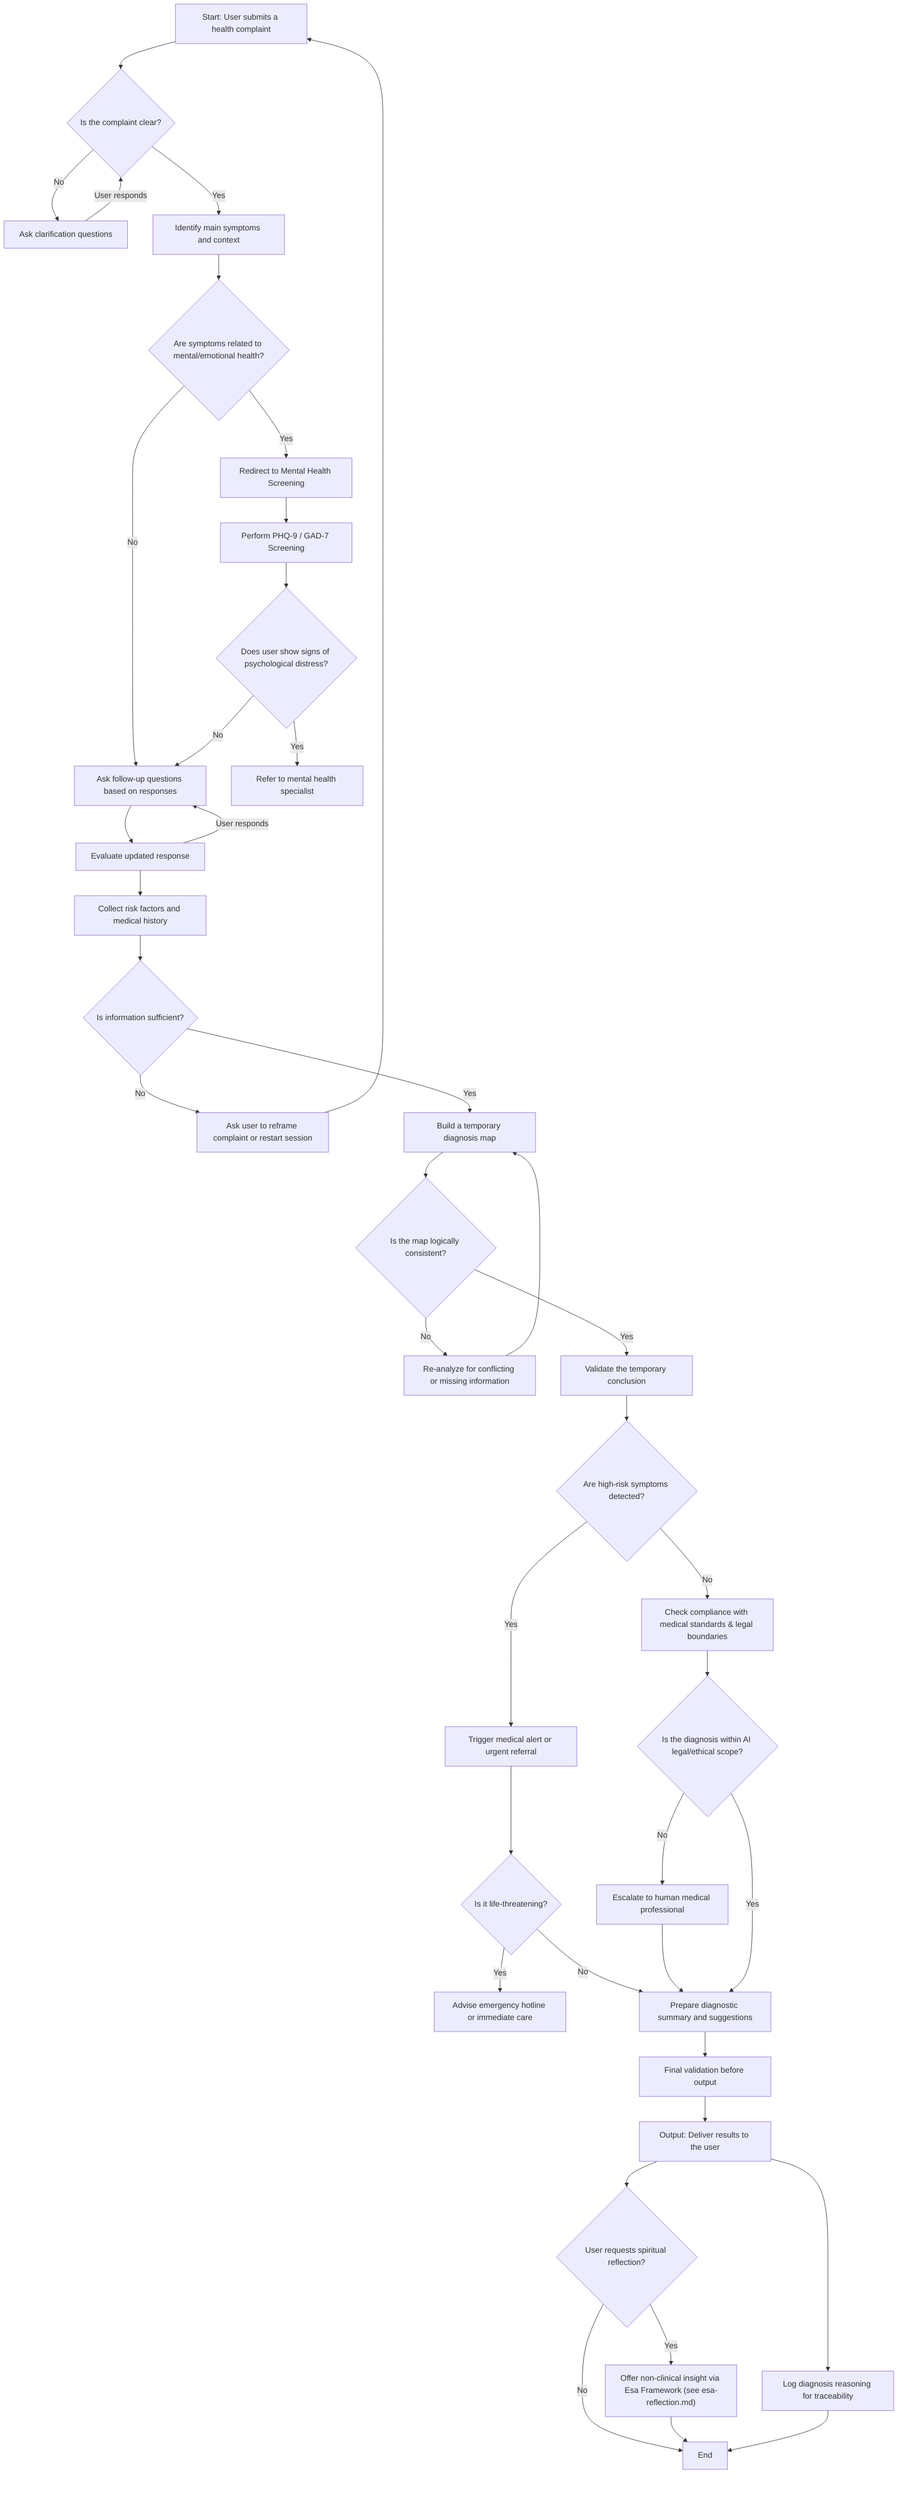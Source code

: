graph TD
    %% Inisiasi dari Pengguna
    A[Start: User submits a health complaint] --> B{Is the complaint clear?}
    B -- No --> B1[Ask clarification questions]
    B1 -->|User responds| B
    B -- Yes --> C[Identify main symptoms and context]

    %% Deteksi Awal Gangguan Psikologis
    C --> C1{Are symptoms related to mental/emotional health?}
    C1 -- Yes --> C2[Redirect to Mental Health Screening]
    C1 -- No --> D[Ask follow-up questions based on responses]

    %% Screening Mental Health (Opsional: PHQ-9 / GAD-7)
    C2 --> C3[Perform PHQ-9 / GAD-7 Screening]
    C3 --> C4{Does user show signs of psychological distress?}
    C4 -- Yes --> C5[Refer to mental health specialist]
    C4 -- No --> D

    %% Pengumpulan Informasi Tambahan
    D --> D1[Evaluate updated response]
    D1 -->|User responds| D
    D1 --> E[Collect risk factors and medical history]

    %% Pengecekan Kelengkapan Informasi
    E --> E1{Is information sufficient?}
    E1 -- No --> E2[Ask user to reframe complaint or restart session]
    E2 --> A
    E1 -- Yes --> F[Build a temporary diagnosis map]

    %% Peta Diagnosis Sementara
    F --> G{Is the map logically consistent?}
    G -- No --> G1[Re-analyze for conflicting or missing information]
    G1 --> F
    G -- Yes --> H[Validate the temporary conclusion]

    %% Deteksi Gejala Risiko Tinggi
    H --> I{Are high-risk symptoms detected?}
    I -- Yes --> I1[Trigger medical alert or urgent referral]
    I1 --> I2{Is it life-threatening?}
    I2 -- Yes --> I3[Advise emergency hotline or immediate care]
    I2 -- No --> K
    I -- No --> J[Check compliance with medical standards & legal boundaries]

    %% Kepatuhan Hukum & Etika AI Medis
    J --> J1{Is the diagnosis within AI legal/ethical scope?}
    J1 -- No --> J2[Escalate to human medical professional]
    J2 --> K
    J1 -- Yes --> K[Prepare diagnostic summary and suggestions]

    %% Validasi Akhir & Output
    K --> L[Final validation before output]
    L --> M[Output: Deliver results to the user]

    %% Logging untuk Audit & Validasi
    M --> N[Log diagnosis reasoning for traceability]

    %% Jalur Opsional: Kontemplasi Spiritual (Non-Clinical)
    M --> O{User requests spiritual reflection?}
    O -- Yes --> O1["Offer non-clinical insight via Esa Framework (see esa-reflection.md)"]
    O -- No --> P[End]

    O1 --> P
    N --> P